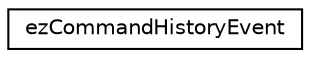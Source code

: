 digraph "Graphical Class Hierarchy"
{
 // LATEX_PDF_SIZE
  edge [fontname="Helvetica",fontsize="10",labelfontname="Helvetica",labelfontsize="10"];
  node [fontname="Helvetica",fontsize="10",shape=record];
  rankdir="LR";
  Node0 [label="ezCommandHistoryEvent",height=0.2,width=0.4,color="black", fillcolor="white", style="filled",URL="$dd/d88/structez_command_history_event.htm",tooltip=" "];
}
